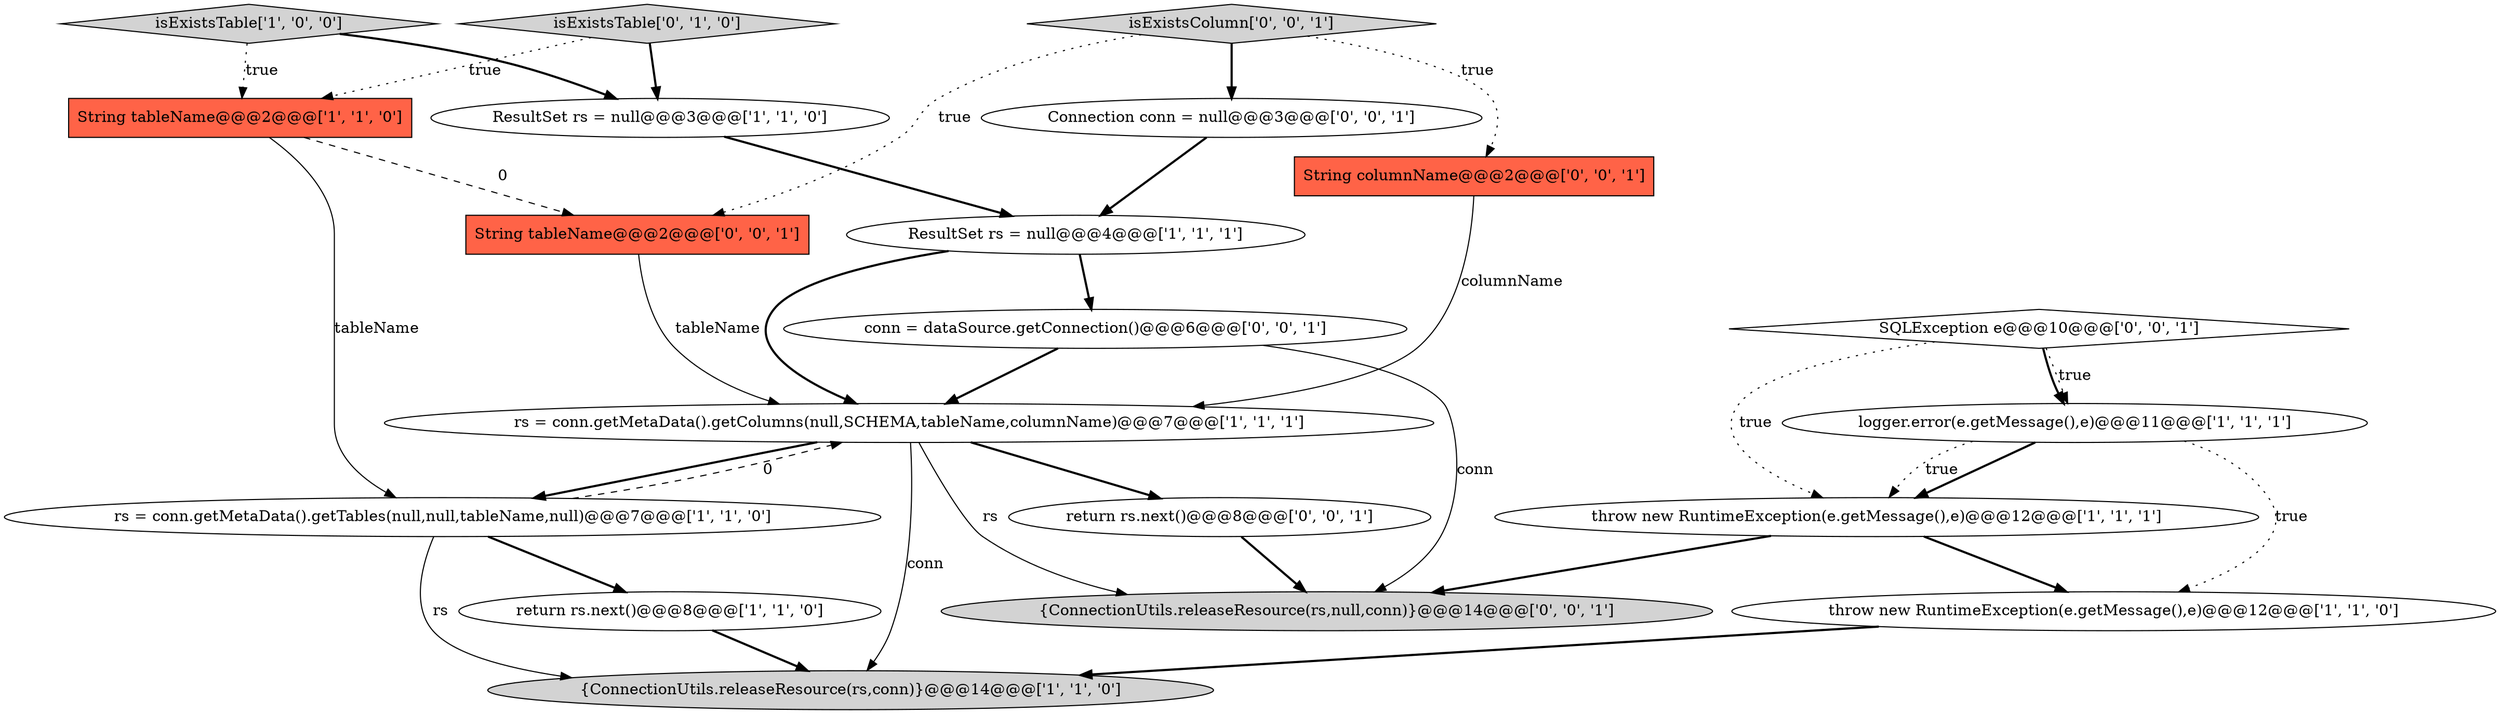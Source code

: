digraph {
18 [style = filled, label = "String tableName@@@2@@@['0', '0', '1']", fillcolor = tomato, shape = box image = "AAA0AAABBB3BBB"];
5 [style = filled, label = "logger.error(e.getMessage(),e)@@@11@@@['1', '1', '1']", fillcolor = white, shape = ellipse image = "AAA0AAABBB1BBB"];
10 [style = filled, label = "ResultSet rs = null@@@3@@@['1', '1', '0']", fillcolor = white, shape = ellipse image = "AAA0AAABBB1BBB"];
8 [style = filled, label = "String tableName@@@2@@@['1', '1', '0']", fillcolor = tomato, shape = box image = "AAA0AAABBB1BBB"];
13 [style = filled, label = "isExistsColumn['0', '0', '1']", fillcolor = lightgray, shape = diamond image = "AAA0AAABBB3BBB"];
19 [style = filled, label = "return rs.next()@@@8@@@['0', '0', '1']", fillcolor = white, shape = ellipse image = "AAA0AAABBB3BBB"];
3 [style = filled, label = "throw new RuntimeException(e.getMessage(),e)@@@12@@@['1', '1', '1']", fillcolor = white, shape = ellipse image = "AAA0AAABBB1BBB"];
14 [style = filled, label = "String columnName@@@2@@@['0', '0', '1']", fillcolor = tomato, shape = box image = "AAA0AAABBB3BBB"];
6 [style = filled, label = "throw new RuntimeException(e.getMessage(),e)@@@12@@@['1', '1', '0']", fillcolor = white, shape = ellipse image = "AAA0AAABBB1BBB"];
1 [style = filled, label = "return rs.next()@@@8@@@['1', '1', '0']", fillcolor = white, shape = ellipse image = "AAA0AAABBB1BBB"];
9 [style = filled, label = "rs = conn.getMetaData().getTables(null,null,tableName,null)@@@7@@@['1', '1', '0']", fillcolor = white, shape = ellipse image = "AAA0AAABBB1BBB"];
0 [style = filled, label = "{ConnectionUtils.releaseResource(rs,conn)}@@@14@@@['1', '1', '0']", fillcolor = lightgray, shape = ellipse image = "AAA0AAABBB1BBB"];
11 [style = filled, label = "isExistsTable['0', '1', '0']", fillcolor = lightgray, shape = diamond image = "AAA0AAABBB2BBB"];
4 [style = filled, label = "isExistsTable['1', '0', '0']", fillcolor = lightgray, shape = diamond image = "AAA0AAABBB1BBB"];
16 [style = filled, label = "SQLException e@@@10@@@['0', '0', '1']", fillcolor = white, shape = diamond image = "AAA0AAABBB3BBB"];
17 [style = filled, label = "Connection conn = null@@@3@@@['0', '0', '1']", fillcolor = white, shape = ellipse image = "AAA0AAABBB3BBB"];
7 [style = filled, label = "ResultSet rs = null@@@4@@@['1', '1', '1']", fillcolor = white, shape = ellipse image = "AAA0AAABBB1BBB"];
2 [style = filled, label = "rs = conn.getMetaData().getColumns(null,SCHEMA,tableName,columnName)@@@7@@@['1', '1', '1']", fillcolor = white, shape = ellipse image = "AAA0AAABBB1BBB"];
15 [style = filled, label = "{ConnectionUtils.releaseResource(rs,null,conn)}@@@14@@@['0', '0', '1']", fillcolor = lightgray, shape = ellipse image = "AAA0AAABBB3BBB"];
12 [style = filled, label = "conn = dataSource.getConnection()@@@6@@@['0', '0', '1']", fillcolor = white, shape = ellipse image = "AAA0AAABBB3BBB"];
5->3 [style = bold, label=""];
4->10 [style = bold, label=""];
13->18 [style = dotted, label="true"];
2->19 [style = bold, label=""];
12->15 [style = solid, label="conn"];
7->12 [style = bold, label=""];
9->0 [style = solid, label="rs"];
14->2 [style = solid, label="columnName"];
5->6 [style = dotted, label="true"];
4->8 [style = dotted, label="true"];
3->6 [style = bold, label=""];
6->0 [style = bold, label=""];
3->15 [style = bold, label=""];
1->0 [style = bold, label=""];
2->9 [style = bold, label=""];
2->0 [style = solid, label="conn"];
5->3 [style = dotted, label="true"];
10->7 [style = bold, label=""];
16->3 [style = dotted, label="true"];
9->2 [style = dashed, label="0"];
17->7 [style = bold, label=""];
13->17 [style = bold, label=""];
12->2 [style = bold, label=""];
11->10 [style = bold, label=""];
7->2 [style = bold, label=""];
2->15 [style = solid, label="rs"];
16->5 [style = dotted, label="true"];
18->2 [style = solid, label="tableName"];
16->5 [style = bold, label=""];
8->18 [style = dashed, label="0"];
11->8 [style = dotted, label="true"];
8->9 [style = solid, label="tableName"];
19->15 [style = bold, label=""];
9->1 [style = bold, label=""];
13->14 [style = dotted, label="true"];
}

